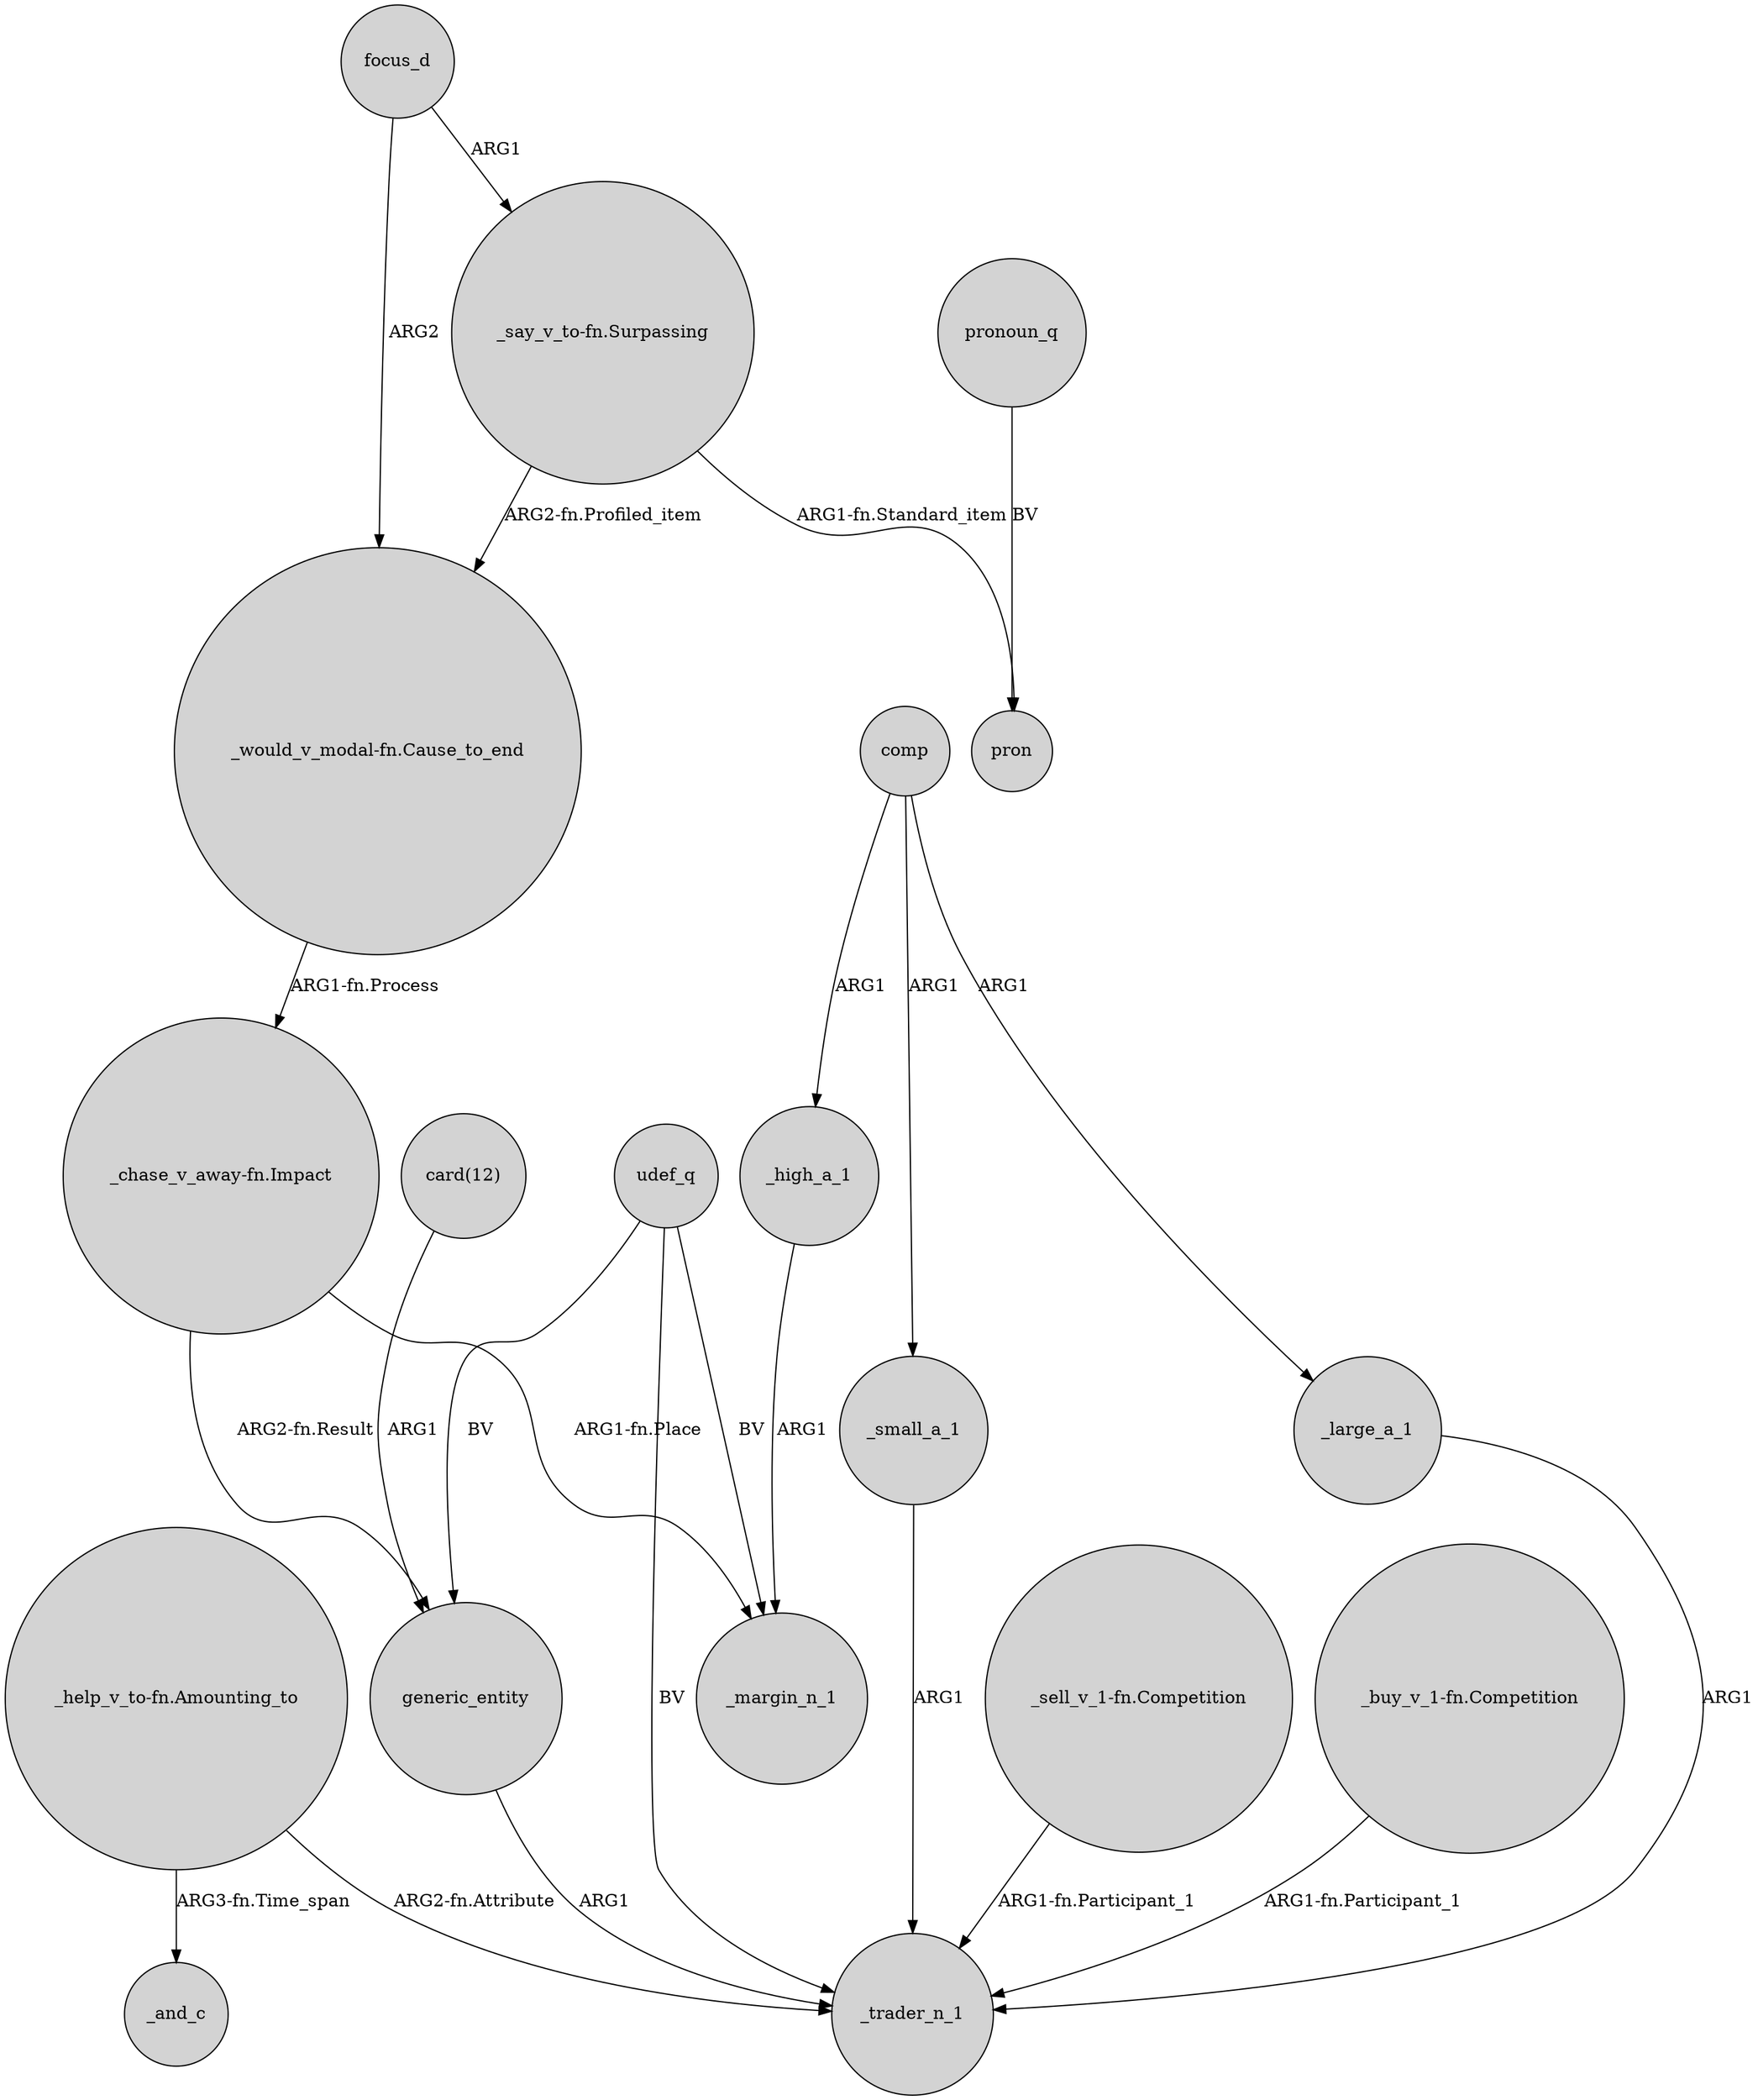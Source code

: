 digraph {
	node [shape=circle style=filled]
	"_help_v_to-fn.Amounting_to" -> _trader_n_1 [label="ARG2-fn.Attribute"]
	comp -> _large_a_1 [label=ARG1]
	"_would_v_modal-fn.Cause_to_end" -> "_chase_v_away-fn.Impact" [label="ARG1-fn.Process"]
	"_help_v_to-fn.Amounting_to" -> _and_c [label="ARG3-fn.Time_span"]
	"_chase_v_away-fn.Impact" -> _margin_n_1 [label="ARG1-fn.Place"]
	focus_d -> "_would_v_modal-fn.Cause_to_end" [label=ARG2]
	udef_q -> _margin_n_1 [label=BV]
	"_sell_v_1-fn.Competition" -> _trader_n_1 [label="ARG1-fn.Participant_1"]
	udef_q -> generic_entity [label=BV]
	pronoun_q -> pron [label=BV]
	udef_q -> _trader_n_1 [label=BV]
	_large_a_1 -> _trader_n_1 [label=ARG1]
	"_say_v_to-fn.Surpassing" -> "_would_v_modal-fn.Cause_to_end" [label="ARG2-fn.Profiled_item"]
	comp -> _small_a_1 [label=ARG1]
	comp -> _high_a_1 [label=ARG1]
	_small_a_1 -> _trader_n_1 [label=ARG1]
	_high_a_1 -> _margin_n_1 [label=ARG1]
	"_buy_v_1-fn.Competition" -> _trader_n_1 [label="ARG1-fn.Participant_1"]
	"_chase_v_away-fn.Impact" -> generic_entity [label="ARG2-fn.Result"]
	generic_entity -> _trader_n_1 [label=ARG1]
	focus_d -> "_say_v_to-fn.Surpassing" [label=ARG1]
	"card(12)" -> generic_entity [label=ARG1]
	"_say_v_to-fn.Surpassing" -> pron [label="ARG1-fn.Standard_item"]
}

